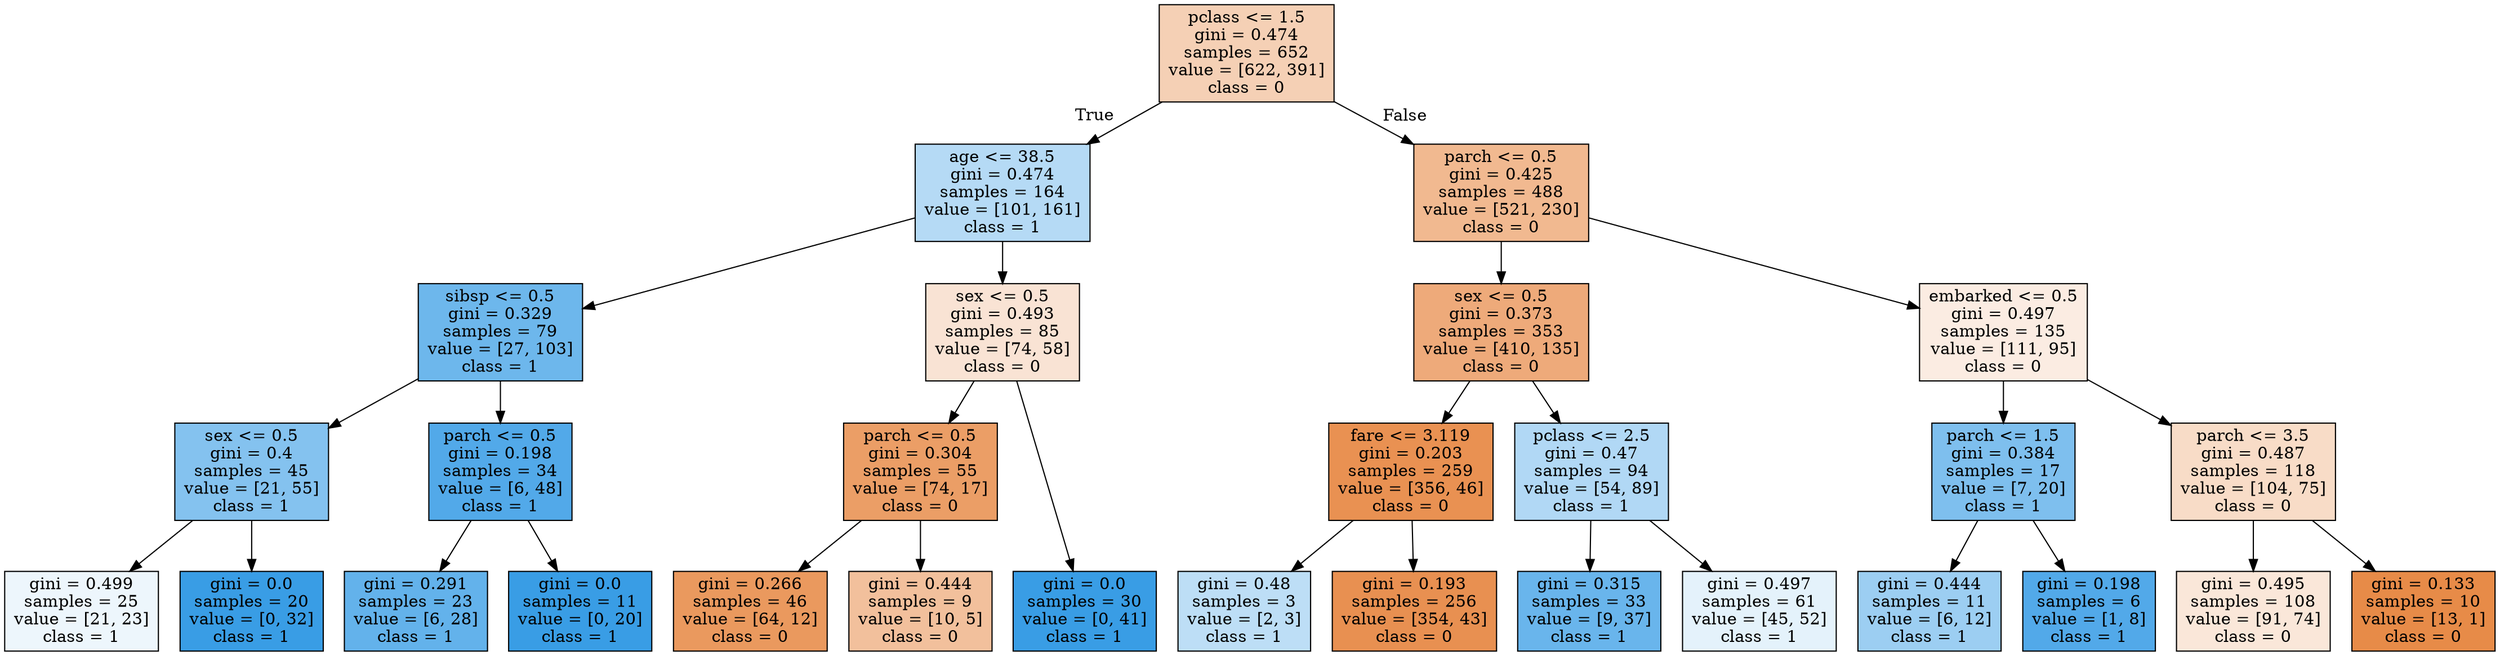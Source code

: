digraph Tree {
node [shape=box, style="filled", color="black"] ;
graph [ranksep=equally, splines=polyline] ;
0 [label="pclass <= 1.5\ngini = 0.474\nsamples = 652\nvalue = [622, 391]\nclass = 0", fillcolor="#e581395f"] ;
1 [label="age <= 38.5\ngini = 0.474\nsamples = 164\nvalue = [101, 161]\nclass = 1", fillcolor="#399de55f"] ;
0 -> 1 [labeldistance=2.5, labelangle=45, headlabel="True"] ;
2 [label="sibsp <= 0.5\ngini = 0.329\nsamples = 79\nvalue = [27, 103]\nclass = 1", fillcolor="#399de5bc"] ;
1 -> 2 ;
3 [label="sex <= 0.5\ngini = 0.4\nsamples = 45\nvalue = [21, 55]\nclass = 1", fillcolor="#399de59e"] ;
2 -> 3 ;
4 [label="gini = 0.499\nsamples = 25\nvalue = [21, 23]\nclass = 1", fillcolor="#399de516"] ;
3 -> 4 ;
5 [label="gini = 0.0\nsamples = 20\nvalue = [0, 32]\nclass = 1", fillcolor="#399de5ff"] ;
3 -> 5 ;
6 [label="parch <= 0.5\ngini = 0.198\nsamples = 34\nvalue = [6, 48]\nclass = 1", fillcolor="#399de5df"] ;
2 -> 6 ;
7 [label="gini = 0.291\nsamples = 23\nvalue = [6, 28]\nclass = 1", fillcolor="#399de5c8"] ;
6 -> 7 ;
8 [label="gini = 0.0\nsamples = 11\nvalue = [0, 20]\nclass = 1", fillcolor="#399de5ff"] ;
6 -> 8 ;
9 [label="sex <= 0.5\ngini = 0.493\nsamples = 85\nvalue = [74, 58]\nclass = 0", fillcolor="#e5813937"] ;
1 -> 9 ;
10 [label="parch <= 0.5\ngini = 0.304\nsamples = 55\nvalue = [74, 17]\nclass = 0", fillcolor="#e58139c4"] ;
9 -> 10 ;
11 [label="gini = 0.266\nsamples = 46\nvalue = [64, 12]\nclass = 0", fillcolor="#e58139cf"] ;
10 -> 11 ;
12 [label="gini = 0.444\nsamples = 9\nvalue = [10, 5]\nclass = 0", fillcolor="#e581397f"] ;
10 -> 12 ;
13 [label="gini = 0.0\nsamples = 30\nvalue = [0, 41]\nclass = 1", fillcolor="#399de5ff"] ;
9 -> 13 ;
14 [label="parch <= 0.5\ngini = 0.425\nsamples = 488\nvalue = [521, 230]\nclass = 0", fillcolor="#e581398e"] ;
0 -> 14 [labeldistance=2.5, labelangle=-45, headlabel="False"] ;
15 [label="sex <= 0.5\ngini = 0.373\nsamples = 353\nvalue = [410, 135]\nclass = 0", fillcolor="#e58139ab"] ;
14 -> 15 ;
16 [label="fare <= 3.119\ngini = 0.203\nsamples = 259\nvalue = [356, 46]\nclass = 0", fillcolor="#e58139de"] ;
15 -> 16 ;
17 [label="gini = 0.48\nsamples = 3\nvalue = [2, 3]\nclass = 1", fillcolor="#399de555"] ;
16 -> 17 ;
18 [label="gini = 0.193\nsamples = 256\nvalue = [354, 43]\nclass = 0", fillcolor="#e58139e0"] ;
16 -> 18 ;
19 [label="pclass <= 2.5\ngini = 0.47\nsamples = 94\nvalue = [54, 89]\nclass = 1", fillcolor="#399de564"] ;
15 -> 19 ;
20 [label="gini = 0.315\nsamples = 33\nvalue = [9, 37]\nclass = 1", fillcolor="#399de5c1"] ;
19 -> 20 ;
21 [label="gini = 0.497\nsamples = 61\nvalue = [45, 52]\nclass = 1", fillcolor="#399de522"] ;
19 -> 21 ;
22 [label="embarked <= 0.5\ngini = 0.497\nsamples = 135\nvalue = [111, 95]\nclass = 0", fillcolor="#e5813925"] ;
14 -> 22 ;
23 [label="parch <= 1.5\ngini = 0.384\nsamples = 17\nvalue = [7, 20]\nclass = 1", fillcolor="#399de5a6"] ;
22 -> 23 ;
24 [label="gini = 0.444\nsamples = 11\nvalue = [6, 12]\nclass = 1", fillcolor="#399de57f"] ;
23 -> 24 ;
25 [label="gini = 0.198\nsamples = 6\nvalue = [1, 8]\nclass = 1", fillcolor="#399de5df"] ;
23 -> 25 ;
26 [label="parch <= 3.5\ngini = 0.487\nsamples = 118\nvalue = [104, 75]\nclass = 0", fillcolor="#e5813947"] ;
22 -> 26 ;
27 [label="gini = 0.495\nsamples = 108\nvalue = [91, 74]\nclass = 0", fillcolor="#e5813930"] ;
26 -> 27 ;
28 [label="gini = 0.133\nsamples = 10\nvalue = [13, 1]\nclass = 0", fillcolor="#e58139eb"] ;
26 -> 28 ;
{rank=same ; 0} ;
{rank=same ; 1; 14} ;
{rank=same ; 2; 9; 15; 22} ;
{rank=same ; 3; 6; 10; 16; 19; 23; 26} ;
{rank=same ; 4; 5; 7; 8; 11; 12; 13; 17; 18; 20; 21; 24; 25; 27; 28} ;
}